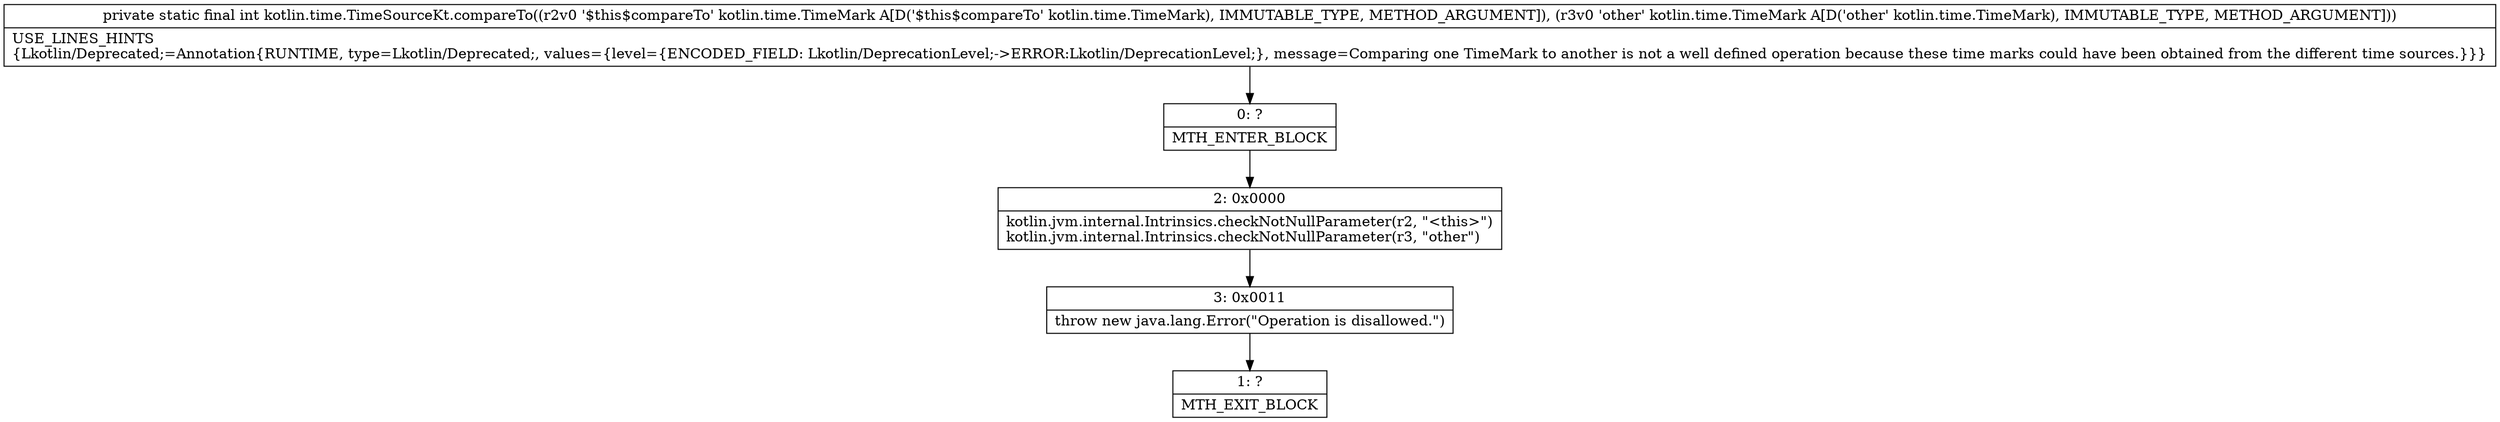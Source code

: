 digraph "CFG forkotlin.time.TimeSourceKt.compareTo(Lkotlin\/time\/TimeMark;Lkotlin\/time\/TimeMark;)I" {
Node_0 [shape=record,label="{0\:\ ?|MTH_ENTER_BLOCK\l}"];
Node_2 [shape=record,label="{2\:\ 0x0000|kotlin.jvm.internal.Intrinsics.checkNotNullParameter(r2, \"\<this\>\")\lkotlin.jvm.internal.Intrinsics.checkNotNullParameter(r3, \"other\")\l}"];
Node_3 [shape=record,label="{3\:\ 0x0011|throw new java.lang.Error(\"Operation is disallowed.\")\l}"];
Node_1 [shape=record,label="{1\:\ ?|MTH_EXIT_BLOCK\l}"];
MethodNode[shape=record,label="{private static final int kotlin.time.TimeSourceKt.compareTo((r2v0 '$this$compareTo' kotlin.time.TimeMark A[D('$this$compareTo' kotlin.time.TimeMark), IMMUTABLE_TYPE, METHOD_ARGUMENT]), (r3v0 'other' kotlin.time.TimeMark A[D('other' kotlin.time.TimeMark), IMMUTABLE_TYPE, METHOD_ARGUMENT]))  | USE_LINES_HINTS\l\{Lkotlin\/Deprecated;=Annotation\{RUNTIME, type=Lkotlin\/Deprecated;, values=\{level=\{ENCODED_FIELD: Lkotlin\/DeprecationLevel;\-\>ERROR:Lkotlin\/DeprecationLevel;\}, message=Comparing one TimeMark to another is not a well defined operation because these time marks could have been obtained from the different time sources.\}\}\}\l}"];
MethodNode -> Node_0;Node_0 -> Node_2;
Node_2 -> Node_3;
Node_3 -> Node_1;
}

